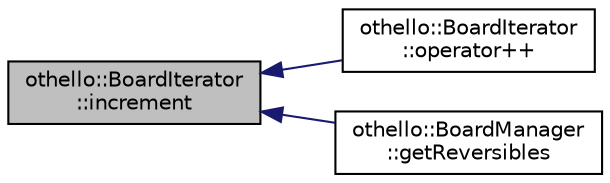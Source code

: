 digraph "othello::BoardIterator::increment"
{
  edge [fontname="Helvetica",fontsize="10",labelfontname="Helvetica",labelfontsize="10"];
  node [fontname="Helvetica",fontsize="10",shape=record];
  rankdir="LR";
  Node1 [label="othello::BoardIterator\l::increment",height=0.2,width=0.4,color="black", fillcolor="grey75", style="filled", fontcolor="black"];
  Node1 -> Node2 [dir="back",color="midnightblue",fontsize="10",style="solid",fontname="Helvetica"];
  Node2 [label="othello::BoardIterator\l::operator++",height=0.2,width=0.4,color="black", fillcolor="white", style="filled",URL="$d3/dc2/classothello_1_1_board_iterator.html#aac66f48126b1d59ba44e2f84a26ec7f8"];
  Node1 -> Node3 [dir="back",color="midnightblue",fontsize="10",style="solid",fontname="Helvetica"];
  Node3 [label="othello::BoardManager\l::getReversibles",height=0.2,width=0.4,color="black", fillcolor="white", style="filled",URL="$df/d71/classothello_1_1_board_manager.html#a9e2b5b5f98417d457e026eebbee2b0a8"];
}
